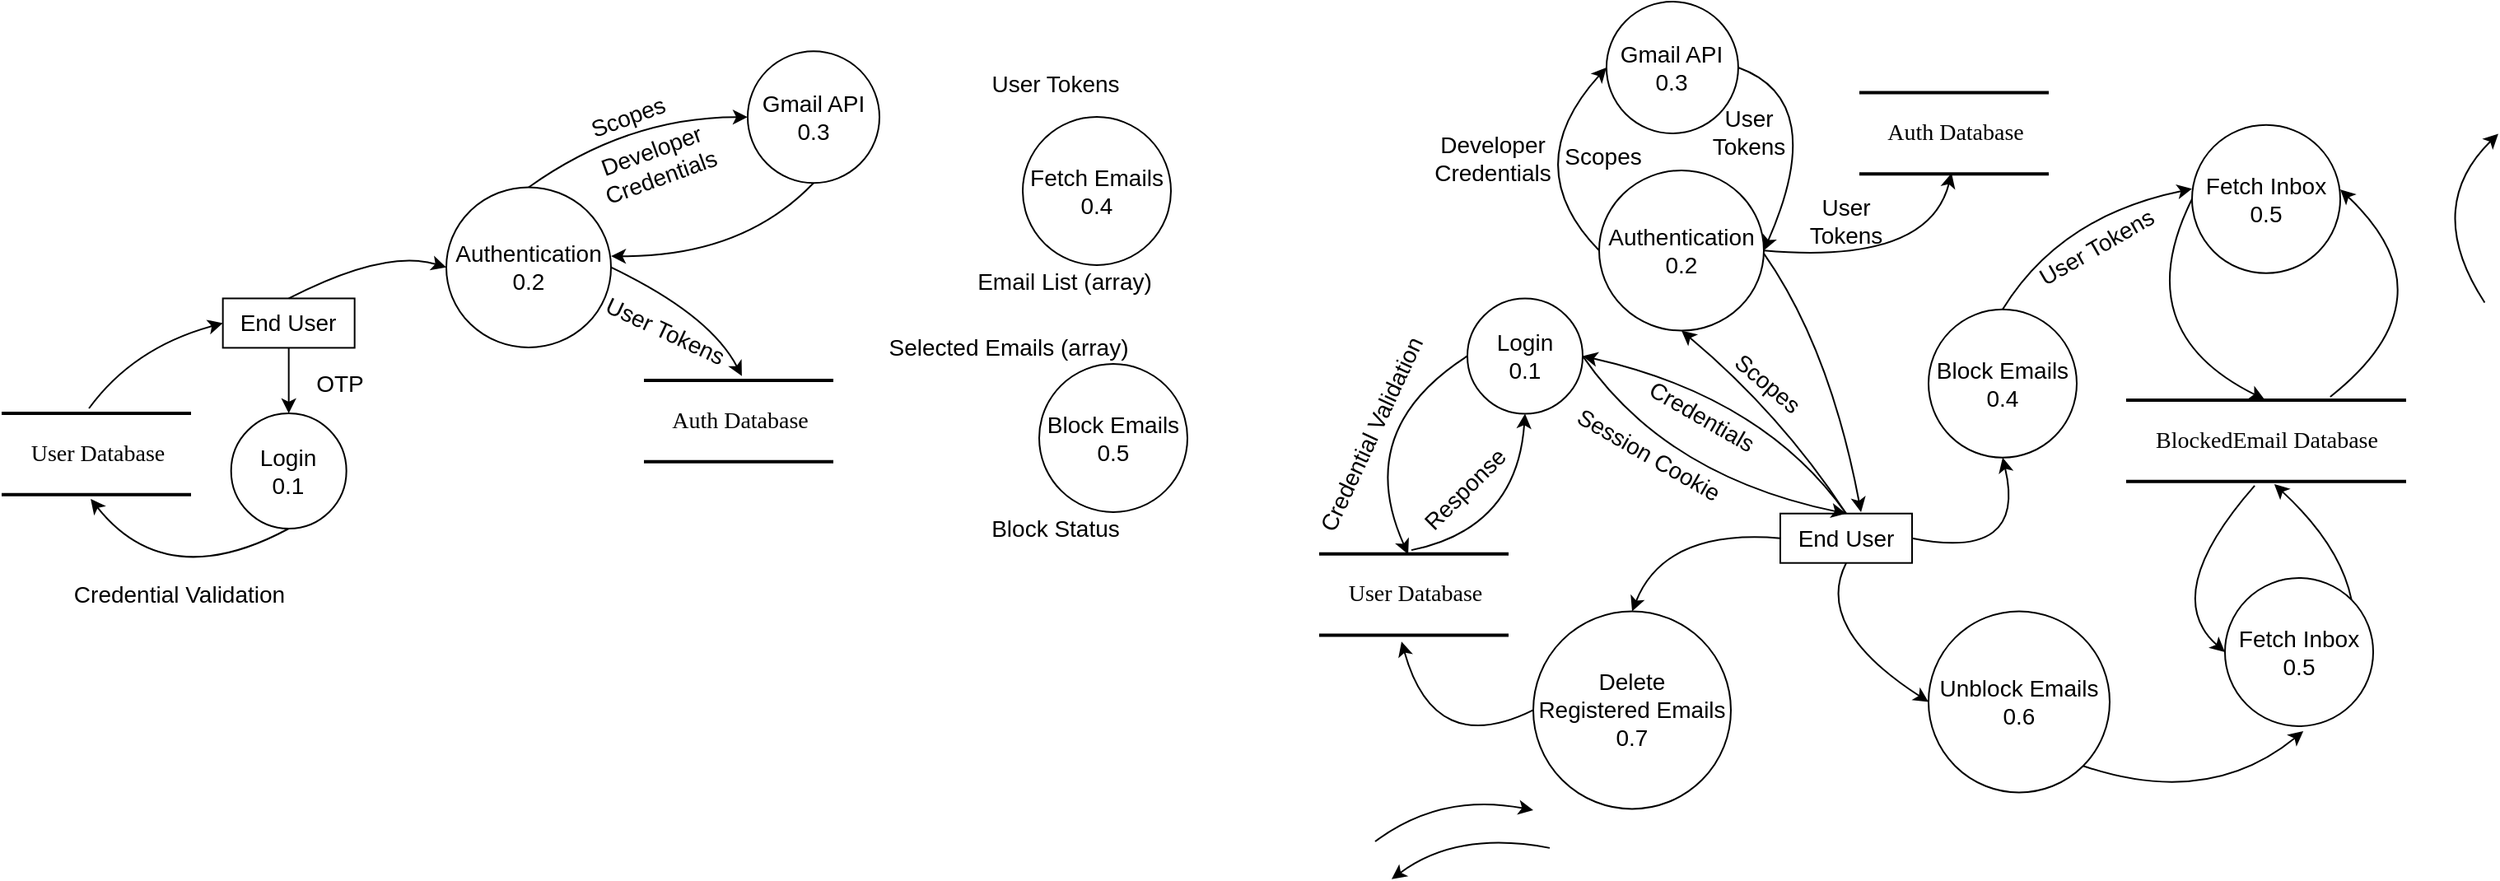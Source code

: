 <mxfile version="21.7.5" type="github">
  <diagram name="Page-1" id="o0p31ku0kj-w5Ca7l48k">
    <mxGraphModel dx="1050" dy="566" grid="1" gridSize="10" guides="1" tooltips="1" connect="1" arrows="1" fold="1" page="1" pageScale="1" pageWidth="850" pageHeight="1100" math="0" shadow="0">
      <root>
        <mxCell id="0" />
        <mxCell id="1" parent="0" />
        <mxCell id="ZW4pFpffIYV07VoiuqDM-94" value="&lt;div&gt;Login&lt;/div&gt;&lt;div&gt;0.1&lt;br&gt;&lt;/div&gt;" style="ellipse;whiteSpace=wrap;html=1;aspect=fixed;fillColor=none;fontSize=14;" vertex="1" parent="1">
          <mxGeometry x="229.33" y="250" width="70" height="70" as="geometry" />
        </mxCell>
        <mxCell id="ZW4pFpffIYV07VoiuqDM-95" value="User Database" style="html=1;rounded=0;shadow=0;comic=0;labelBackgroundColor=none;strokeWidth=2;fontFamily=Verdana;fontSize=14;align=center;shape=mxgraph.ios7ui.horLines;fillColor=none;" vertex="1" parent="1">
          <mxGeometry x="90" y="250" width="115" height="49.36" as="geometry" />
        </mxCell>
        <mxCell id="ZW4pFpffIYV07VoiuqDM-99" value="End User" style="rounded=0;whiteSpace=wrap;html=1;fontSize=14;fillColor=none;" vertex="1" parent="1">
          <mxGeometry x="224.33" y="180.22" width="80" height="30" as="geometry" />
        </mxCell>
        <mxCell id="ZW4pFpffIYV07VoiuqDM-96" value="" style="curved=1;endArrow=classic;html=1;rounded=0;fontSize=14;exitX=0.5;exitY=1;exitDx=0;exitDy=0;entryX=0.47;entryY=1.053;entryDx=0;entryDy=0;entryPerimeter=0;" edge="1" parent="1" source="ZW4pFpffIYV07VoiuqDM-94" target="ZW4pFpffIYV07VoiuqDM-95">
          <mxGeometry width="50" height="50" relative="1" as="geometry">
            <mxPoint x="265.525" y="283.478" as="sourcePoint" />
            <mxPoint x="162.017" y="306.391" as="targetPoint" />
            <Array as="points">
              <mxPoint x="190" y="360" />
            </Array>
          </mxGeometry>
        </mxCell>
        <mxCell id="ZW4pFpffIYV07VoiuqDM-101" value="" style="curved=1;endArrow=classic;html=1;rounded=0;fontSize=14;entryX=0.5;entryY=0;entryDx=0;entryDy=0;exitX=0.5;exitY=1;exitDx=0;exitDy=0;" edge="1" parent="1" source="ZW4pFpffIYV07VoiuqDM-99" target="ZW4pFpffIYV07VoiuqDM-94">
          <mxGeometry width="50" height="50" relative="1" as="geometry">
            <mxPoint x="353" y="263.54" as="sourcePoint" />
            <mxPoint x="438" y="335.18" as="targetPoint" />
            <Array as="points" />
          </mxGeometry>
        </mxCell>
        <mxCell id="ZW4pFpffIYV07VoiuqDM-104" value="OTP" style="text;html=1;strokeColor=none;fillColor=none;align=center;verticalAlign=middle;whiteSpace=wrap;rounded=0;fontSize=14;rotation=0;" vertex="1" parent="1">
          <mxGeometry x="272.982" y="221.788" width="45.017" height="20.217" as="geometry" />
        </mxCell>
        <mxCell id="ZW4pFpffIYV07VoiuqDM-106" value="" style="curved=1;endArrow=classic;html=1;rounded=0;fontSize=14;exitX=0.461;exitY=-0.061;exitDx=0;exitDy=0;entryX=0;entryY=0.5;entryDx=0;entryDy=0;exitPerimeter=0;" edge="1" parent="1" source="ZW4pFpffIYV07VoiuqDM-95" target="ZW4pFpffIYV07VoiuqDM-99">
          <mxGeometry width="50" height="50" relative="1" as="geometry">
            <mxPoint x="187" y="212" as="sourcePoint" />
            <mxPoint x="63" y="207" as="targetPoint" />
            <Array as="points">
              <mxPoint x="170" y="210" />
            </Array>
          </mxGeometry>
        </mxCell>
        <mxCell id="ZW4pFpffIYV07VoiuqDM-107" value="&lt;div&gt;Gmail API&lt;br&gt;&lt;/div&gt;&lt;div&gt;0.3&lt;/div&gt;" style="ellipse;whiteSpace=wrap;html=1;fillColor=none;fontSize=14;aspect=fixed;" vertex="1" parent="1">
          <mxGeometry x="543" y="30.11" width="80" height="80" as="geometry" />
        </mxCell>
        <mxCell id="ZW4pFpffIYV07VoiuqDM-111" value="Credential Validation" style="text;html=1;strokeColor=none;fillColor=none;align=center;verticalAlign=middle;whiteSpace=wrap;rounded=0;fontSize=14;rotation=0;" vertex="1" parent="1">
          <mxGeometry x="122.98" y="350" width="150" height="20.22" as="geometry" />
        </mxCell>
        <mxCell id="ZW4pFpffIYV07VoiuqDM-112" value="Auth Database" style="html=1;rounded=0;shadow=0;comic=0;labelBackgroundColor=none;strokeWidth=2;fontFamily=Verdana;fontSize=14;align=center;shape=mxgraph.ios7ui.horLines;fillColor=none;" vertex="1" parent="1">
          <mxGeometry x="480" y="230" width="115" height="49.36" as="geometry" />
        </mxCell>
        <mxCell id="ZW4pFpffIYV07VoiuqDM-113" value="&lt;div&gt;Authentication&lt;br&gt;&lt;/div&gt;&lt;div&gt;0.2&lt;/div&gt;" style="ellipse;whiteSpace=wrap;html=1;fillColor=none;fontSize=14;perimeterSpacing=0;strokeWidth=1;strokeColor=default;" vertex="1" parent="1">
          <mxGeometry x="360" y="112.72" width="100" height="97.28" as="geometry" />
        </mxCell>
        <mxCell id="ZW4pFpffIYV07VoiuqDM-114" value="" style="curved=1;endArrow=classic;html=1;rounded=0;fontSize=14;exitX=0.5;exitY=0;exitDx=0;exitDy=0;entryX=0;entryY=0.5;entryDx=0;entryDy=0;" edge="1" parent="1" source="ZW4pFpffIYV07VoiuqDM-99" target="ZW4pFpffIYV07VoiuqDM-113">
          <mxGeometry width="50" height="50" relative="1" as="geometry">
            <mxPoint x="343" y="200" as="sourcePoint" />
            <mxPoint x="428" y="115" as="targetPoint" />
            <Array as="points">
              <mxPoint x="323" y="150" />
            </Array>
          </mxGeometry>
        </mxCell>
        <mxCell id="ZW4pFpffIYV07VoiuqDM-120" value="User Tokens" style="text;html=1;strokeColor=none;fillColor=none;align=center;verticalAlign=middle;whiteSpace=wrap;rounded=0;fontSize=14;rotation=25;" vertex="1" parent="1">
          <mxGeometry x="443" y="190.0" width="100" height="20.22" as="geometry" />
        </mxCell>
        <mxCell id="ZW4pFpffIYV07VoiuqDM-121" value="" style="curved=1;endArrow=classic;html=1;rounded=0;fontSize=14;exitX=1;exitY=0.5;exitDx=0;exitDy=0;entryX=0.517;entryY=-0.053;entryDx=0;entryDy=0;entryPerimeter=0;" edge="1" parent="1" source="ZW4pFpffIYV07VoiuqDM-113" target="ZW4pFpffIYV07VoiuqDM-112">
          <mxGeometry width="50" height="50" relative="1" as="geometry">
            <mxPoint x="572" y="232" as="sourcePoint" />
            <mxPoint x="660" y="270" as="targetPoint" />
            <Array as="points">
              <mxPoint x="520" y="190" />
            </Array>
          </mxGeometry>
        </mxCell>
        <mxCell id="ZW4pFpffIYV07VoiuqDM-119" value="" style="curved=1;endArrow=classic;html=1;rounded=0;fontSize=14;exitX=0.5;exitY=1;exitDx=0;exitDy=0;entryX=1;entryY=0.43;entryDx=0;entryDy=0;entryPerimeter=0;" edge="1" parent="1" source="ZW4pFpffIYV07VoiuqDM-107" target="ZW4pFpffIYV07VoiuqDM-113">
          <mxGeometry width="50" height="50" relative="1" as="geometry">
            <mxPoint x="595.028" y="176.035" as="sourcePoint" />
            <mxPoint x="471.023" y="172.936" as="targetPoint" />
            <Array as="points">
              <mxPoint x="540" y="155" />
            </Array>
          </mxGeometry>
        </mxCell>
        <mxCell id="ZW4pFpffIYV07VoiuqDM-116" value="" style="curved=1;endArrow=classic;html=1;rounded=0;fontSize=14;exitX=0.5;exitY=0;exitDx=0;exitDy=0;entryX=0;entryY=0.5;entryDx=0;entryDy=0;" edge="1" parent="1" source="ZW4pFpffIYV07VoiuqDM-113" target="ZW4pFpffIYV07VoiuqDM-107">
          <mxGeometry width="50" height="50" relative="1" as="geometry">
            <mxPoint x="430" y="95.44" as="sourcePoint" />
            <mxPoint x="550" y="49.36" as="targetPoint" />
            <Array as="points">
              <mxPoint x="470" y="70" />
            </Array>
          </mxGeometry>
        </mxCell>
        <mxCell id="ZW4pFpffIYV07VoiuqDM-117" value="Scopes" style="text;html=1;strokeColor=none;fillColor=none;align=center;verticalAlign=middle;whiteSpace=wrap;rounded=0;fontSize=14;rotation=-20;" vertex="1" parent="1">
          <mxGeometry x="447.942" y="59.998" width="45.017" height="20.217" as="geometry" />
        </mxCell>
        <mxCell id="ZW4pFpffIYV07VoiuqDM-118" value="Developer Credentials" style="text;html=1;strokeColor=none;fillColor=none;align=center;verticalAlign=middle;whiteSpace=wrap;rounded=0;fontSize=14;rotation=-20;" vertex="1" parent="1">
          <mxGeometry x="432.94" y="80.21" width="109" height="36.43" as="geometry" />
        </mxCell>
        <mxCell id="ZW4pFpffIYV07VoiuqDM-134" value="&lt;div&gt;Fetch Emails&lt;br&gt;&lt;/div&gt;&lt;div&gt;0.4&lt;/div&gt;" style="ellipse;whiteSpace=wrap;html=1;fillColor=none;fontSize=14;aspect=fixed;" vertex="1" parent="1">
          <mxGeometry x="710" y="70" width="90" height="90" as="geometry" />
        </mxCell>
        <mxCell id="ZW4pFpffIYV07VoiuqDM-135" value="User Tokens" style="text;html=1;strokeColor=none;fillColor=none;align=center;verticalAlign=middle;whiteSpace=wrap;rounded=0;fontSize=14;rotation=0;" vertex="1" parent="1">
          <mxGeometry x="680" y="39.78" width="100" height="20.22" as="geometry" />
        </mxCell>
        <mxCell id="ZW4pFpffIYV07VoiuqDM-136" value="Email List (array)" style="text;html=1;strokeColor=none;fillColor=none;align=center;verticalAlign=middle;whiteSpace=wrap;rounded=0;fontSize=14;rotation=0;" vertex="1" parent="1">
          <mxGeometry x="680" y="160" width="110.59" height="20.22" as="geometry" />
        </mxCell>
        <mxCell id="ZW4pFpffIYV07VoiuqDM-142" value="&lt;div&gt;Block Emails&lt;br&gt;&lt;/div&gt;&lt;div&gt;0.5&lt;/div&gt;" style="ellipse;whiteSpace=wrap;html=1;fillColor=none;fontSize=14;aspect=fixed;" vertex="1" parent="1">
          <mxGeometry x="720" y="220" width="90" height="90" as="geometry" />
        </mxCell>
        <mxCell id="ZW4pFpffIYV07VoiuqDM-143" value="Selected Emails (array)" style="text;html=1;strokeColor=none;fillColor=none;align=center;verticalAlign=middle;whiteSpace=wrap;rounded=0;fontSize=14;rotation=0;" vertex="1" parent="1">
          <mxGeometry x="623" y="199.78" width="157" height="20.22" as="geometry" />
        </mxCell>
        <mxCell id="ZW4pFpffIYV07VoiuqDM-144" value="Block Status" style="text;html=1;strokeColor=none;fillColor=none;align=center;verticalAlign=middle;whiteSpace=wrap;rounded=0;fontSize=14;rotation=0;" vertex="1" parent="1">
          <mxGeometry x="690" y="310" width="80" height="20.22" as="geometry" />
        </mxCell>
        <mxCell id="ZW4pFpffIYV07VoiuqDM-146" value="End User" style="rounded=0;whiteSpace=wrap;html=1;fontSize=14;fillColor=none;" vertex="1" parent="1">
          <mxGeometry x="1170" y="310.86" width="80" height="30" as="geometry" />
        </mxCell>
        <mxCell id="ZW4pFpffIYV07VoiuqDM-147" value="&lt;div&gt;Login&lt;/div&gt;&lt;div&gt;0.1&lt;br&gt;&lt;/div&gt;" style="ellipse;whiteSpace=wrap;html=1;aspect=fixed;fillColor=none;fontSize=14;" vertex="1" parent="1">
          <mxGeometry x="980" y="180.22" width="70" height="70" as="geometry" />
        </mxCell>
        <mxCell id="ZW4pFpffIYV07VoiuqDM-148" value="User Database" style="html=1;rounded=0;shadow=0;comic=0;labelBackgroundColor=none;strokeWidth=2;fontFamily=Verdana;fontSize=14;align=center;shape=mxgraph.ios7ui.horLines;fillColor=none;" vertex="1" parent="1">
          <mxGeometry x="890" y="335.43" width="115" height="49.36" as="geometry" />
        </mxCell>
        <mxCell id="ZW4pFpffIYV07VoiuqDM-149" value="&lt;div&gt;Authentication&lt;br&gt;&lt;/div&gt;&lt;div&gt;0.2&lt;/div&gt;" style="ellipse;whiteSpace=wrap;html=1;fillColor=none;fontSize=14;perimeterSpacing=0;strokeWidth=1;strokeColor=default;" vertex="1" parent="1">
          <mxGeometry x="1060" y="102.5" width="100" height="97.28" as="geometry" />
        </mxCell>
        <mxCell id="ZW4pFpffIYV07VoiuqDM-150" value="&lt;div&gt;Gmail API&lt;br&gt;&lt;/div&gt;&lt;div&gt;0.3&lt;/div&gt;" style="ellipse;whiteSpace=wrap;html=1;fillColor=none;fontSize=14;aspect=fixed;" vertex="1" parent="1">
          <mxGeometry x="1064.46" width="80" height="80" as="geometry" />
        </mxCell>
        <mxCell id="ZW4pFpffIYV07VoiuqDM-151" value="&lt;div&gt;Fetch Inbox&lt;br&gt;&lt;/div&gt;&lt;div&gt;0.5&lt;/div&gt;" style="ellipse;whiteSpace=wrap;html=1;fillColor=none;fontSize=14;aspect=fixed;" vertex="1" parent="1">
          <mxGeometry x="1420" y="74.89" width="90" height="90" as="geometry" />
        </mxCell>
        <mxCell id="ZW4pFpffIYV07VoiuqDM-152" value="Auth Database" style="html=1;rounded=0;shadow=0;comic=0;labelBackgroundColor=none;strokeWidth=2;fontFamily=Verdana;fontSize=14;align=center;shape=mxgraph.ios7ui.horLines;fillColor=none;" vertex="1" parent="1">
          <mxGeometry x="1218" y="55.25" width="115" height="49.36" as="geometry" />
        </mxCell>
        <mxCell id="ZW4pFpffIYV07VoiuqDM-153" value="&lt;div&gt;Block Emails&lt;br&gt;&lt;/div&gt;&lt;div&gt;0.4&lt;/div&gt;" style="ellipse;whiteSpace=wrap;html=1;fillColor=none;fontSize=14;aspect=fixed;" vertex="1" parent="1">
          <mxGeometry x="1260" y="186.9" width="90" height="90" as="geometry" />
        </mxCell>
        <mxCell id="ZW4pFpffIYV07VoiuqDM-154" value="BlockedEmail Database" style="html=1;rounded=0;shadow=0;comic=0;labelBackgroundColor=none;strokeWidth=2;fontFamily=Verdana;fontSize=14;align=center;shape=mxgraph.ios7ui.horLines;fillColor=none;" vertex="1" parent="1">
          <mxGeometry x="1380" y="242" width="170" height="49.36" as="geometry" />
        </mxCell>
        <mxCell id="ZW4pFpffIYV07VoiuqDM-155" value="Unblock Emails&lt;br&gt;&lt;div&gt;0.6&lt;/div&gt;" style="ellipse;whiteSpace=wrap;html=1;fillColor=none;fontSize=14;aspect=fixed;" vertex="1" parent="1">
          <mxGeometry x="1260" y="370.22" width="110" height="110" as="geometry" />
        </mxCell>
        <mxCell id="ZW4pFpffIYV07VoiuqDM-156" value="&lt;div&gt;Delete&lt;/div&gt;&lt;div&gt;Registered Emails&lt;br&gt;&lt;/div&gt;&lt;div&gt;0.7&lt;/div&gt;" style="ellipse;whiteSpace=wrap;html=1;fillColor=none;fontSize=14;aspect=fixed;" vertex="1" parent="1">
          <mxGeometry x="1020" y="370.22" width="120" height="120" as="geometry" />
        </mxCell>
        <mxCell id="ZW4pFpffIYV07VoiuqDM-158" value="" style="curved=1;endArrow=classic;html=1;rounded=0;fontSize=14;exitX=0.5;exitY=0;exitDx=0;exitDy=0;entryX=0;entryY=0.5;entryDx=0;entryDy=0;" edge="1" parent="1">
          <mxGeometry width="50" height="50" relative="1" as="geometry">
            <mxPoint x="924" y="510" as="sourcePoint" />
            <mxPoint x="1020" y="491" as="targetPoint" />
            <Array as="points">
              <mxPoint x="964" y="480.22" />
            </Array>
          </mxGeometry>
        </mxCell>
        <mxCell id="ZW4pFpffIYV07VoiuqDM-159" value="" style="curved=1;endArrow=classic;html=1;rounded=0;fontSize=14;exitX=0.5;exitY=0;exitDx=0;exitDy=0;entryX=0;entryY=0.5;entryDx=0;entryDy=0;" edge="1" parent="1">
          <mxGeometry width="50" height="50" relative="1" as="geometry">
            <mxPoint x="1030" y="513.94" as="sourcePoint" />
            <mxPoint x="934" y="532.94" as="targetPoint" />
            <Array as="points">
              <mxPoint x="974" y="503.16" />
            </Array>
          </mxGeometry>
        </mxCell>
        <mxCell id="ZW4pFpffIYV07VoiuqDM-161" value="" style="curved=1;endArrow=classic;html=1;rounded=0;fontSize=14;exitX=0.5;exitY=0;exitDx=0;exitDy=0;entryX=1;entryY=0.5;entryDx=0;entryDy=0;" edge="1" parent="1" source="ZW4pFpffIYV07VoiuqDM-146" target="ZW4pFpffIYV07VoiuqDM-147">
          <mxGeometry width="50" height="50" relative="1" as="geometry">
            <mxPoint x="1196" y="281.42" as="sourcePoint" />
            <mxPoint x="1100" y="300.42" as="targetPoint" />
            <Array as="points">
              <mxPoint x="1160" y="240" />
            </Array>
          </mxGeometry>
        </mxCell>
        <mxCell id="ZW4pFpffIYV07VoiuqDM-162" value="" style="curved=1;endArrow=classic;html=1;rounded=0;fontSize=14;exitX=0.5;exitY=0;exitDx=0;exitDy=0;entryX=0.5;entryY=1;entryDx=0;entryDy=0;" edge="1" parent="1" source="ZW4pFpffIYV07VoiuqDM-146" target="ZW4pFpffIYV07VoiuqDM-149">
          <mxGeometry width="50" height="50" relative="1" as="geometry">
            <mxPoint x="1066" y="188.22" as="sourcePoint" />
            <mxPoint x="1160" y="200" as="targetPoint" />
            <Array as="points">
              <mxPoint x="1170" y="250" />
            </Array>
          </mxGeometry>
        </mxCell>
        <mxCell id="ZW4pFpffIYV07VoiuqDM-163" value="" style="curved=1;endArrow=classic;html=1;rounded=0;fontSize=14;exitX=0.5;exitY=1;exitDx=0;exitDy=0;entryX=0;entryY=0.5;entryDx=0;entryDy=0;" edge="1" parent="1" source="ZW4pFpffIYV07VoiuqDM-146" target="ZW4pFpffIYV07VoiuqDM-155">
          <mxGeometry width="50" height="50" relative="1" as="geometry">
            <mxPoint x="934" y="200.64" as="sourcePoint" />
            <mxPoint x="1030" y="181.64" as="targetPoint" />
            <Array as="points">
              <mxPoint x="1190" y="380" />
            </Array>
          </mxGeometry>
        </mxCell>
        <mxCell id="ZW4pFpffIYV07VoiuqDM-164" value="" style="curved=1;endArrow=classic;html=1;rounded=0;fontSize=14;exitX=1;exitY=0.5;exitDx=0;exitDy=0;entryX=0.5;entryY=1;entryDx=0;entryDy=0;" edge="1" parent="1" source="ZW4pFpffIYV07VoiuqDM-146" target="ZW4pFpffIYV07VoiuqDM-153">
          <mxGeometry width="50" height="50" relative="1" as="geometry">
            <mxPoint x="1249" y="319.78" as="sourcePoint" />
            <mxPoint x="1345" y="300.78" as="targetPoint" />
            <Array as="points">
              <mxPoint x="1320" y="340" />
            </Array>
          </mxGeometry>
        </mxCell>
        <mxCell id="ZW4pFpffIYV07VoiuqDM-165" value="" style="curved=1;endArrow=classic;html=1;rounded=0;fontSize=14;exitX=0;exitY=0.5;exitDx=0;exitDy=0;entryX=0.5;entryY=0;entryDx=0;entryDy=0;" edge="1" parent="1" source="ZW4pFpffIYV07VoiuqDM-146" target="ZW4pFpffIYV07VoiuqDM-156">
          <mxGeometry width="50" height="50" relative="1" as="geometry">
            <mxPoint x="1126" y="341" as="sourcePoint" />
            <mxPoint x="1030" y="360" as="targetPoint" />
            <Array as="points">
              <mxPoint x="1100" y="320" />
            </Array>
          </mxGeometry>
        </mxCell>
        <mxCell id="ZW4pFpffIYV07VoiuqDM-166" value="" style="curved=1;endArrow=classic;html=1;rounded=0;fontSize=14;exitX=0;exitY=0.5;exitDx=0;exitDy=0;entryX=0;entryY=0.5;entryDx=0;entryDy=0;" edge="1" parent="1" source="ZW4pFpffIYV07VoiuqDM-149" target="ZW4pFpffIYV07VoiuqDM-150">
          <mxGeometry width="50" height="50" relative="1" as="geometry">
            <mxPoint x="1110" y="85" as="sourcePoint" />
            <mxPoint x="1206" y="66" as="targetPoint" />
            <Array as="points">
              <mxPoint x="1010" y="100" />
            </Array>
          </mxGeometry>
        </mxCell>
        <mxCell id="ZW4pFpffIYV07VoiuqDM-167" value="" style="curved=1;endArrow=classic;html=1;rounded=0;fontSize=14;entryX=1;entryY=0.5;entryDx=0;entryDy=0;exitX=1;exitY=0.5;exitDx=0;exitDy=0;" edge="1" parent="1" source="ZW4pFpffIYV07VoiuqDM-150" target="ZW4pFpffIYV07VoiuqDM-149">
          <mxGeometry width="50" height="50" relative="1" as="geometry">
            <mxPoint x="1146" y="32" as="sourcePoint" />
            <mxPoint x="1179" y="129.89" as="targetPoint" />
            <Array as="points">
              <mxPoint x="1200" y="60" />
            </Array>
          </mxGeometry>
        </mxCell>
        <mxCell id="ZW4pFpffIYV07VoiuqDM-168" value="" style="curved=1;endArrow=classic;html=1;rounded=0;fontSize=14;exitX=0.5;exitY=0;exitDx=0;exitDy=0;entryX=0;entryY=0.431;entryDx=0;entryDy=0;entryPerimeter=0;" edge="1" parent="1" source="ZW4pFpffIYV07VoiuqDM-153" target="ZW4pFpffIYV07VoiuqDM-151">
          <mxGeometry width="50" height="50" relative="1" as="geometry">
            <mxPoint x="1460.97" y="35.24" as="sourcePoint" />
            <mxPoint x="1669.03" y="108.672" as="targetPoint" />
            <Array as="points">
              <mxPoint x="1340" y="130" />
            </Array>
          </mxGeometry>
        </mxCell>
        <mxCell id="ZW4pFpffIYV07VoiuqDM-169" value="" style="curved=1;endArrow=classic;html=1;rounded=0;fontSize=14;exitX=1;exitY=0.5;exitDx=0;exitDy=0;entryX=0.487;entryY=0.99;entryDx=0;entryDy=0;entryPerimeter=0;" edge="1" parent="1" source="ZW4pFpffIYV07VoiuqDM-149" target="ZW4pFpffIYV07VoiuqDM-152">
          <mxGeometry width="50" height="50" relative="1" as="geometry">
            <mxPoint x="1200" y="165" as="sourcePoint" />
            <mxPoint x="1296" y="146" as="targetPoint" />
            <Array as="points">
              <mxPoint x="1260" y="160" />
            </Array>
          </mxGeometry>
        </mxCell>
        <mxCell id="ZW4pFpffIYV07VoiuqDM-170" value="" style="curved=1;endArrow=classic;html=1;rounded=0;fontSize=14;entryX=0.47;entryY=0.003;entryDx=0;entryDy=0;entryPerimeter=0;exitX=0;exitY=0.5;exitDx=0;exitDy=0;" edge="1" parent="1" source="ZW4pFpffIYV07VoiuqDM-147" target="ZW4pFpffIYV07VoiuqDM-148">
          <mxGeometry width="50" height="50" relative="1" as="geometry">
            <mxPoint x="1020" y="240" as="sourcePoint" />
            <mxPoint x="930" y="259.78" as="targetPoint" />
            <Array as="points">
              <mxPoint x="910" y="260" />
            </Array>
          </mxGeometry>
        </mxCell>
        <mxCell id="ZW4pFpffIYV07VoiuqDM-171" value="" style="curved=1;endArrow=classic;html=1;rounded=0;fontSize=14;exitX=0;exitY=0.5;exitDx=0;exitDy=0;entryX=0.435;entryY=1.077;entryDx=0;entryDy=0;entryPerimeter=0;" edge="1" parent="1" source="ZW4pFpffIYV07VoiuqDM-156" target="ZW4pFpffIYV07VoiuqDM-148">
          <mxGeometry width="50" height="50" relative="1" as="geometry">
            <mxPoint x="960" y="391" as="sourcePoint" />
            <mxPoint x="864" y="410" as="targetPoint" />
            <Array as="points">
              <mxPoint x="960" y="460" />
            </Array>
          </mxGeometry>
        </mxCell>
        <mxCell id="ZW4pFpffIYV07VoiuqDM-172" value="" style="curved=1;endArrow=classic;html=1;rounded=0;fontSize=14;exitX=1;exitY=0.5;exitDx=0;exitDy=0;entryX=0.5;entryY=0;entryDx=0;entryDy=0;" edge="1" parent="1" source="ZW4pFpffIYV07VoiuqDM-147" target="ZW4pFpffIYV07VoiuqDM-146">
          <mxGeometry width="50" height="50" relative="1" as="geometry">
            <mxPoint x="1070" y="230.0" as="sourcePoint" />
            <mxPoint x="1175" y="328.32" as="targetPoint" />
            <Array as="points">
              <mxPoint x="1100" y="288.1" />
            </Array>
          </mxGeometry>
        </mxCell>
        <mxCell id="ZW4pFpffIYV07VoiuqDM-173" value="" style="curved=1;endArrow=classic;html=1;rounded=0;fontSize=14;exitX=0.487;exitY=-0.048;exitDx=0;exitDy=0;entryX=0.5;entryY=1;entryDx=0;entryDy=0;exitPerimeter=0;" edge="1" parent="1" source="ZW4pFpffIYV07VoiuqDM-148" target="ZW4pFpffIYV07VoiuqDM-147">
          <mxGeometry width="50" height="50" relative="1" as="geometry">
            <mxPoint x="889.5" y="224.78" as="sourcePoint" />
            <mxPoint x="985.5" y="205.78" as="targetPoint" />
            <Array as="points">
              <mxPoint x="1010" y="320" />
            </Array>
          </mxGeometry>
        </mxCell>
        <mxCell id="ZW4pFpffIYV07VoiuqDM-174" value="" style="curved=1;endArrow=classic;html=1;rounded=0;fontSize=14;exitX=1;exitY=0;exitDx=0;exitDy=0;entryX=0.529;entryY=1.033;entryDx=0;entryDy=0;entryPerimeter=0;" edge="1" parent="1" source="ZW4pFpffIYV07VoiuqDM-179" target="ZW4pFpffIYV07VoiuqDM-154">
          <mxGeometry width="50" height="50" relative="1" as="geometry">
            <mxPoint x="1334" y="489.78" as="sourcePoint" />
            <mxPoint x="1430" y="470.78" as="targetPoint" />
            <Array as="points">
              <mxPoint x="1510" y="330" />
            </Array>
          </mxGeometry>
        </mxCell>
        <mxCell id="ZW4pFpffIYV07VoiuqDM-175" value="" style="curved=1;endArrow=classic;html=1;rounded=0;fontSize=14;exitX=0;exitY=0.5;exitDx=0;exitDy=0;entryX=0.494;entryY=-0.01;entryDx=0;entryDy=0;entryPerimeter=0;" edge="1" parent="1" source="ZW4pFpffIYV07VoiuqDM-151" target="ZW4pFpffIYV07VoiuqDM-154">
          <mxGeometry width="50" height="50" relative="1" as="geometry">
            <mxPoint x="1410" y="149.33" as="sourcePoint" />
            <mxPoint x="1397" y="250.9" as="targetPoint" />
            <Array as="points">
              <mxPoint x="1380" y="200" />
            </Array>
          </mxGeometry>
        </mxCell>
        <mxCell id="ZW4pFpffIYV07VoiuqDM-176" value="" style="curved=1;endArrow=classic;html=1;rounded=0;fontSize=14;exitX=0.729;exitY=-0.041;exitDx=0;exitDy=0;entryX=1;entryY=0.435;entryDx=0;entryDy=0;exitPerimeter=0;entryPerimeter=0;" edge="1" parent="1" source="ZW4pFpffIYV07VoiuqDM-154" target="ZW4pFpffIYV07VoiuqDM-151">
          <mxGeometry width="50" height="50" relative="1" as="geometry">
            <mxPoint x="1510" y="261.78" as="sourcePoint" />
            <mxPoint x="1520" y="160" as="targetPoint" />
            <Array as="points">
              <mxPoint x="1580" y="180" />
            </Array>
          </mxGeometry>
        </mxCell>
        <mxCell id="ZW4pFpffIYV07VoiuqDM-177" value="" style="curved=1;endArrow=classic;html=1;rounded=0;fontSize=14;entryX=0;entryY=0.5;entryDx=0;entryDy=0;" edge="1" parent="1">
          <mxGeometry width="50" height="50" relative="1" as="geometry">
            <mxPoint x="1597.697" y="182.741" as="sourcePoint" />
            <mxPoint x="1606" y="80.21" as="targetPoint" />
            <Array as="points">
              <mxPoint x="1560" y="125.21" />
            </Array>
          </mxGeometry>
        </mxCell>
        <mxCell id="ZW4pFpffIYV07VoiuqDM-178" value="" style="curved=1;endArrow=classic;html=1;rounded=0;fontSize=14;exitX=0.459;exitY=1.053;exitDx=0;exitDy=0;entryX=0;entryY=0.5;entryDx=0;entryDy=0;exitPerimeter=0;" edge="1" parent="1" source="ZW4pFpffIYV07VoiuqDM-154" target="ZW4pFpffIYV07VoiuqDM-179">
          <mxGeometry width="50" height="50" relative="1" as="geometry">
            <mxPoint x="1573" y="370.22" as="sourcePoint" />
            <mxPoint x="1560" y="518.65" as="targetPoint" />
            <Array as="points">
              <mxPoint x="1400" y="360" />
            </Array>
          </mxGeometry>
        </mxCell>
        <mxCell id="ZW4pFpffIYV07VoiuqDM-180" value="" style="curved=1;endArrow=classic;html=1;rounded=0;fontSize=14;exitX=1;exitY=1;exitDx=0;exitDy=0;entryX=0.529;entryY=1.033;entryDx=0;entryDy=0;entryPerimeter=0;" edge="1" parent="1" source="ZW4pFpffIYV07VoiuqDM-155" target="ZW4pFpffIYV07VoiuqDM-179">
          <mxGeometry width="50" height="50" relative="1" as="geometry">
            <mxPoint x="1374" y="440" as="sourcePoint" />
            <mxPoint x="1520" y="312" as="targetPoint" />
            <Array as="points">
              <mxPoint x="1430" y="490" />
            </Array>
          </mxGeometry>
        </mxCell>
        <mxCell id="ZW4pFpffIYV07VoiuqDM-179" value="&lt;div&gt;Fetch Inbox&lt;br&gt;&lt;/div&gt;&lt;div&gt;0.5&lt;/div&gt;" style="ellipse;whiteSpace=wrap;html=1;fillColor=none;fontSize=14;aspect=fixed;" vertex="1" parent="1">
          <mxGeometry x="1440" y="350.0" width="90" height="90" as="geometry" />
        </mxCell>
        <mxCell id="ZW4pFpffIYV07VoiuqDM-182" value="Credentials" style="text;html=1;strokeColor=none;fillColor=none;align=center;verticalAlign=middle;whiteSpace=wrap;rounded=0;fontSize=14;rotation=30;" vertex="1" parent="1">
          <mxGeometry x="1084.98" y="242" width="75.02" height="20.22" as="geometry" />
        </mxCell>
        <mxCell id="ZW4pFpffIYV07VoiuqDM-183" value="Credential Validation" style="text;html=1;strokeColor=none;fillColor=none;align=center;verticalAlign=middle;whiteSpace=wrap;rounded=0;fontSize=14;rotation=-65;" vertex="1" parent="1">
          <mxGeometry x="851.55" y="245.56" width="140" height="34.79" as="geometry" />
        </mxCell>
        <mxCell id="ZW4pFpffIYV07VoiuqDM-186" value="&lt;div&gt;Session Cookie&lt;/div&gt;" style="text;html=1;strokeColor=none;fillColor=none;align=center;verticalAlign=middle;whiteSpace=wrap;rounded=0;fontSize=14;rotation=30;" vertex="1" parent="1">
          <mxGeometry x="1035.533" y="259.683" width="108.93" height="30" as="geometry" />
        </mxCell>
        <mxCell id="ZW4pFpffIYV07VoiuqDM-187" value="Response" style="text;html=1;strokeColor=none;fillColor=none;align=center;verticalAlign=middle;whiteSpace=wrap;rounded=0;fontSize=14;rotation=-45;" vertex="1" parent="1">
          <mxGeometry x="924.003" y="280.863" width="108.93" height="30" as="geometry" />
        </mxCell>
        <mxCell id="ZW4pFpffIYV07VoiuqDM-190" value="Scopes" style="text;html=1;strokeColor=none;fillColor=none;align=center;verticalAlign=middle;whiteSpace=wrap;rounded=0;fontSize=14;rotation=40;" vertex="1" parent="1">
          <mxGeometry x="1139.999" y="221.791" width="45.017" height="20.217" as="geometry" />
        </mxCell>
        <mxCell id="ZW4pFpffIYV07VoiuqDM-191" value="Scopes" style="text;html=1;strokeColor=none;fillColor=none;align=center;verticalAlign=middle;whiteSpace=wrap;rounded=0;fontSize=14;rotation=0;" vertex="1" parent="1">
          <mxGeometry x="1039.959" y="84.391" width="45.017" height="20.217" as="geometry" />
        </mxCell>
        <mxCell id="ZW4pFpffIYV07VoiuqDM-195" value="Developer Credentials" style="text;html=1;strokeColor=none;fillColor=none;align=center;verticalAlign=middle;whiteSpace=wrap;rounded=0;fontSize=14;rotation=0;" vertex="1" parent="1">
          <mxGeometry x="950.96" y="76.29" width="89" height="36.43" as="geometry" />
        </mxCell>
        <mxCell id="ZW4pFpffIYV07VoiuqDM-198" value="&lt;div&gt;User&lt;/div&gt;&lt;div&gt;Tokens&lt;/div&gt;" style="text;html=1;strokeColor=none;fillColor=none;align=center;verticalAlign=middle;whiteSpace=wrap;rounded=0;fontSize=14;rotation=0;" vertex="1" parent="1">
          <mxGeometry x="1100.51" y="58.4" width="100" height="40.21" as="geometry" />
        </mxCell>
        <mxCell id="ZW4pFpffIYV07VoiuqDM-199" value="&lt;div&gt;User&lt;/div&gt;&lt;div&gt;Tokens&lt;/div&gt;" style="text;html=1;strokeColor=none;fillColor=none;align=center;verticalAlign=middle;whiteSpace=wrap;rounded=0;fontSize=14;rotation=0;" vertex="1" parent="1">
          <mxGeometry x="1160" y="112.72" width="100" height="40.21" as="geometry" />
        </mxCell>
        <mxCell id="ZW4pFpffIYV07VoiuqDM-200" value="" style="curved=1;endArrow=classic;html=1;rounded=0;fontSize=14;exitX=0;exitY=1;exitDx=0;exitDy=0;entryX=0.613;entryY=-0.029;entryDx=0;entryDy=0;entryPerimeter=0;" edge="1" parent="1" source="ZW4pFpffIYV07VoiuqDM-199" target="ZW4pFpffIYV07VoiuqDM-146">
          <mxGeometry width="50" height="50" relative="1" as="geometry">
            <mxPoint x="1200.51" y="194.67" as="sourcePoint" />
            <mxPoint x="1296.51" y="175.67" as="targetPoint" />
            <Array as="points">
              <mxPoint x="1200" y="210" />
            </Array>
          </mxGeometry>
        </mxCell>
        <mxCell id="ZW4pFpffIYV07VoiuqDM-201" value="User Tokens" style="text;html=1;strokeColor=none;fillColor=none;align=center;verticalAlign=middle;whiteSpace=wrap;rounded=0;fontSize=14;rotation=-30;" vertex="1" parent="1">
          <mxGeometry x="1312" y="138.67" width="100" height="20.22" as="geometry" />
        </mxCell>
      </root>
    </mxGraphModel>
  </diagram>
</mxfile>

